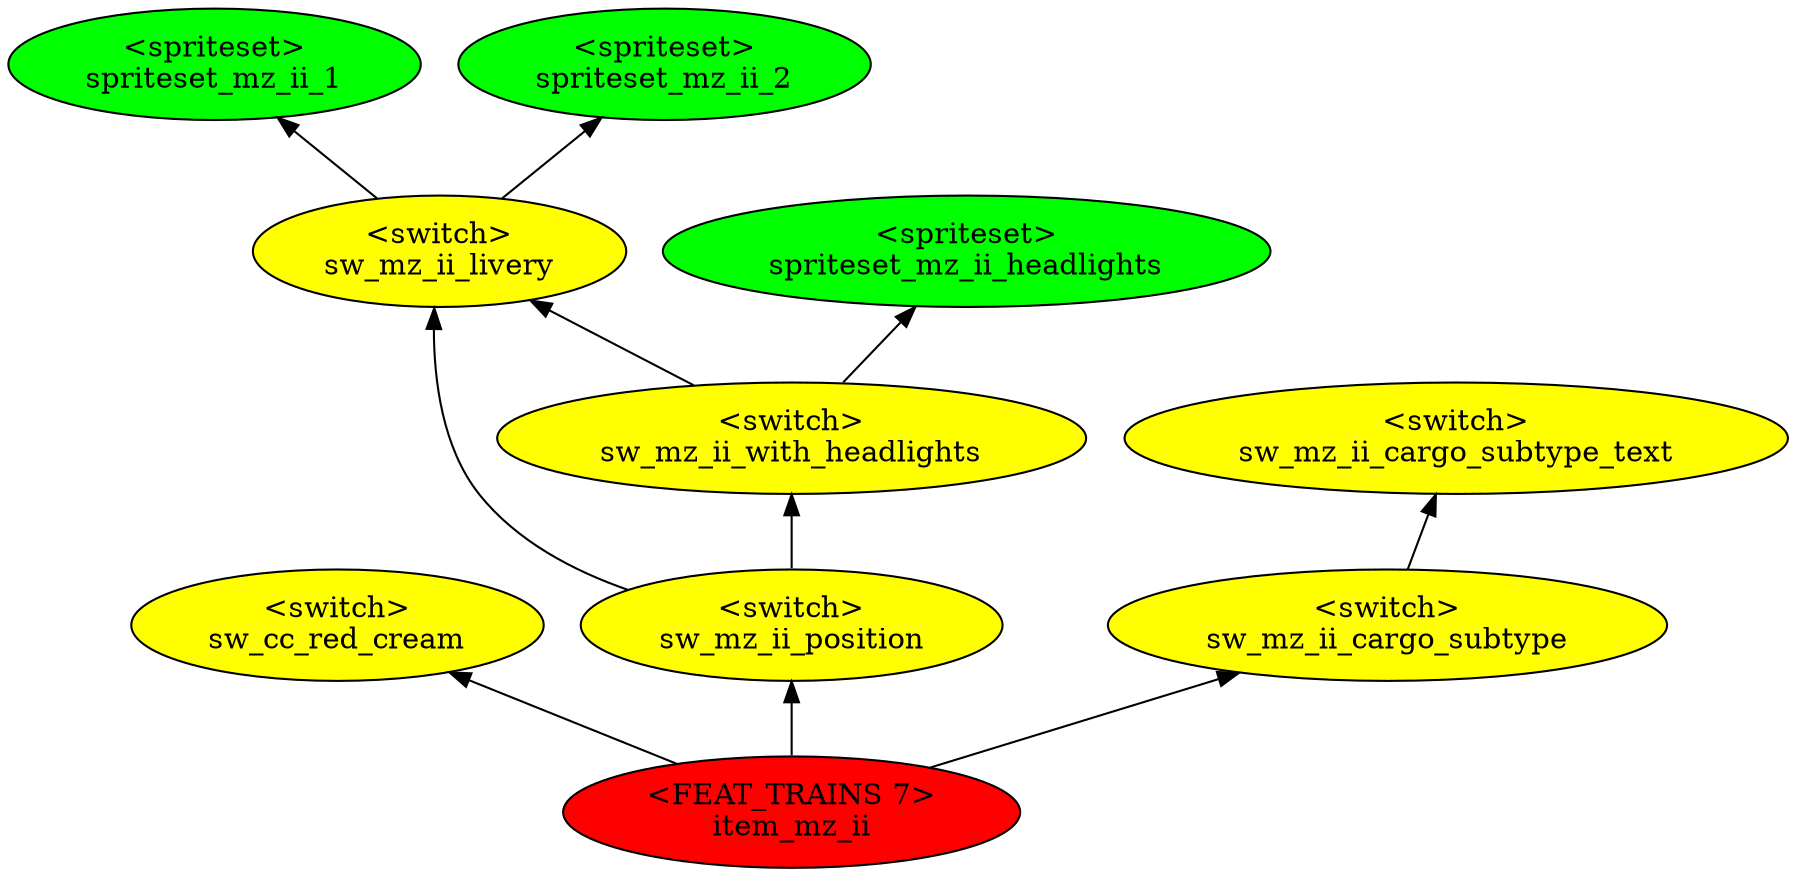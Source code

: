 digraph {
rankdir="BT"
sw_cc_red_cream [fillcolor=yellow style="filled" label="<switch>\nsw_cc_red_cream"]
spriteset_mz_ii_1 [fillcolor=green style="filled" label="<spriteset>\nspriteset_mz_ii_1"]
spriteset_mz_ii_2 [fillcolor=green style="filled" label="<spriteset>\nspriteset_mz_ii_2"]
spriteset_mz_ii_headlights [fillcolor=green style="filled" label="<spriteset>\nspriteset_mz_ii_headlights"]
sw_mz_ii_livery [fillcolor=yellow style="filled" label="<switch>\nsw_mz_ii_livery"]
sw_mz_ii_with_headlights [fillcolor=yellow style="filled" label="<switch>\nsw_mz_ii_with_headlights"]
sw_mz_ii_position [fillcolor=yellow style="filled" label="<switch>\nsw_mz_ii_position"]
sw_mz_ii_cargo_subtype_text [fillcolor=yellow style="filled" label="<switch>\nsw_mz_ii_cargo_subtype_text"]
sw_mz_ii_cargo_subtype [fillcolor=yellow style="filled" label="<switch>\nsw_mz_ii_cargo_subtype"]
item_mz_ii [fillcolor=red style="filled" label="<FEAT_TRAINS 7>\nitem_mz_ii"]
sw_mz_ii_cargo_subtype->sw_mz_ii_cargo_subtype_text
item_mz_ii->sw_mz_ii_cargo_subtype
sw_mz_ii_position->sw_mz_ii_with_headlights
item_mz_ii->sw_cc_red_cream
sw_mz_ii_with_headlights->sw_mz_ii_livery
sw_mz_ii_position->sw_mz_ii_livery
item_mz_ii->sw_mz_ii_position
sw_mz_ii_with_headlights->spriteset_mz_ii_headlights
sw_mz_ii_livery->spriteset_mz_ii_2
sw_mz_ii_livery->spriteset_mz_ii_1
}
